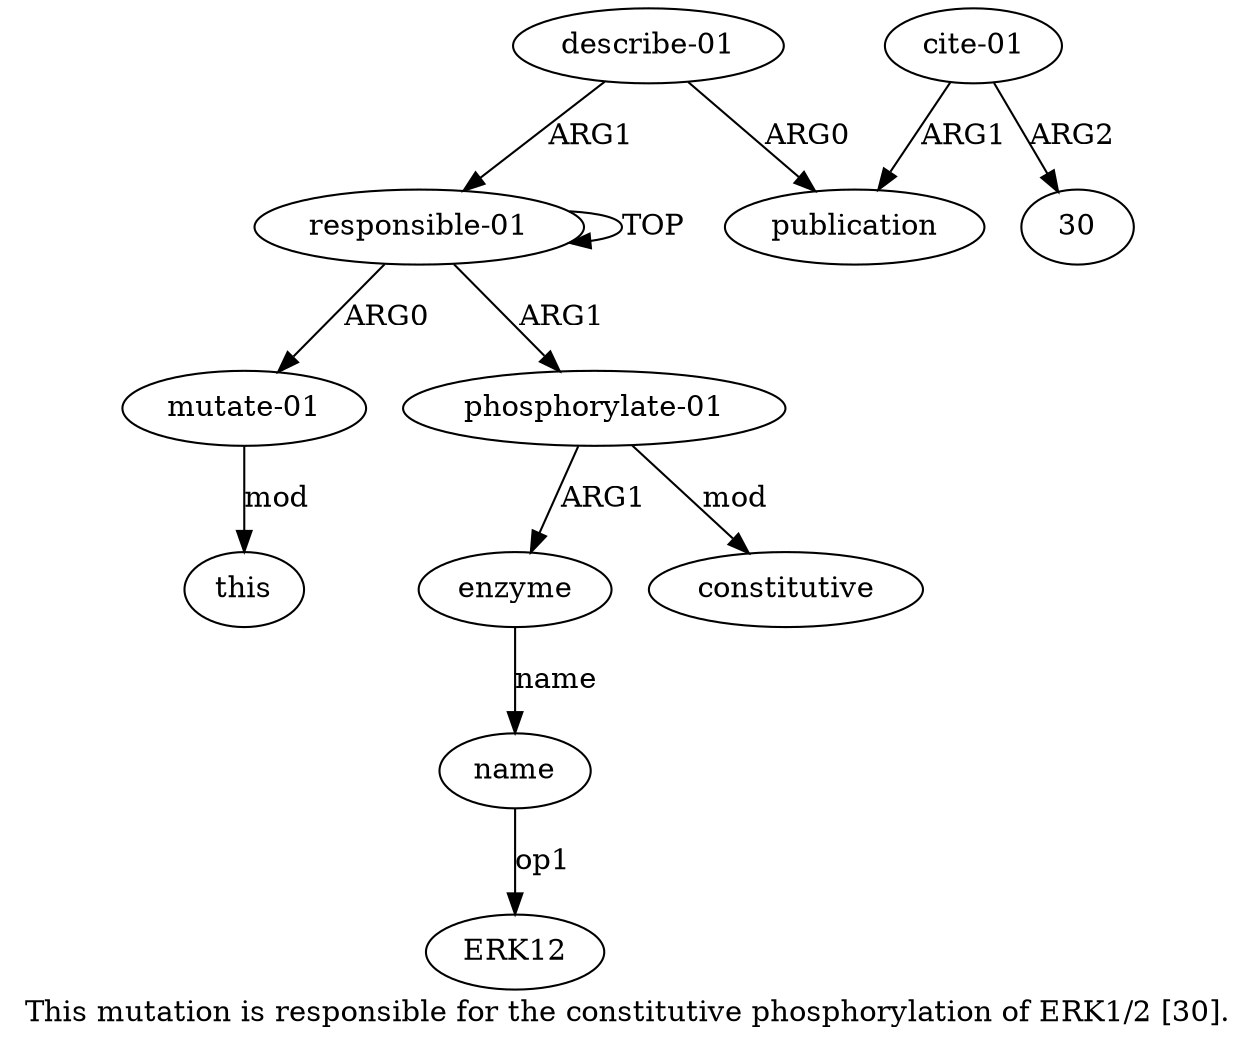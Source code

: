 digraph  {
	graph [label="This mutation is responsible for the constitutive phosphorylation of ERK1/2 [30]."];
	node [label="\N"];
	"a5 ERK12"	 [color=black,
		gold_ind=-1,
		gold_label=ERK12,
		label=ERK12,
		test_ind=-1,
		test_label=ERK12];
	a1	 [color=black,
		gold_ind=1,
		gold_label="mutate-01",
		label="mutate-01",
		test_ind=1,
		test_label="mutate-01"];
	a2	 [color=black,
		gold_ind=2,
		gold_label=this,
		label=this,
		test_ind=2,
		test_label=this];
	a1 -> a2 [key=0,
	color=black,
	gold_label=mod,
	label=mod,
	test_label=mod];
a0 [color=black,
	gold_ind=0,
	gold_label="responsible-01",
	label="responsible-01",
	test_ind=0,
	test_label="responsible-01"];
a0 -> a1 [key=0,
color=black,
gold_label=ARG0,
label=ARG0,
test_label=ARG0];
a0 -> a0 [key=0,
color=black,
gold_label=TOP,
label=TOP,
test_label=TOP];
a3 [color=black,
gold_ind=3,
gold_label="phosphorylate-01",
label="phosphorylate-01",
test_ind=3,
test_label="phosphorylate-01"];
a0 -> a3 [key=0,
color=black,
gold_label=ARG1,
label=ARG1,
test_label=ARG1];
a4 [color=black,
gold_ind=4,
gold_label=enzyme,
label=enzyme,
test_ind=4,
test_label=enzyme];
a3 -> a4 [key=0,
color=black,
gold_label=ARG1,
label=ARG1,
test_label=ARG1];
a6 [color=black,
gold_ind=6,
gold_label=constitutive,
label=constitutive,
test_ind=6,
test_label=constitutive];
a3 -> a6 [key=0,
color=black,
gold_label=mod,
label=mod,
test_label=mod];
a5 [color=black,
gold_ind=5,
gold_label=name,
label=name,
test_ind=5,
test_label=name];
a5 -> "a5 ERK12" [key=0,
color=black,
gold_label=op1,
label=op1,
test_label=op1];
a4 -> a5 [key=0,
color=black,
gold_label=name,
label=name,
test_label=name];
a7 [color=black,
gold_ind=7,
gold_label="describe-01",
label="describe-01",
test_ind=7,
test_label="describe-01"];
a7 -> a0 [key=0,
color=black,
gold_label=ARG1,
label=ARG1,
test_label=ARG1];
a8 [color=black,
gold_ind=8,
gold_label=publication,
label=publication,
test_ind=8,
test_label=publication];
a7 -> a8 [key=0,
color=black,
gold_label=ARG0,
label=ARG0,
test_label=ARG0];
a9 [color=black,
gold_ind=9,
gold_label="cite-01",
label="cite-01",
test_ind=9,
test_label="cite-01"];
a9 -> a8 [key=0,
color=black,
gold_label=ARG1,
label=ARG1,
test_label=ARG1];
"a9 30" [color=black,
gold_ind=-1,
gold_label=30,
label=30,
test_ind=-1,
test_label=30];
a9 -> "a9 30" [key=0,
color=black,
gold_label=ARG2,
label=ARG2,
test_label=ARG2];
}
